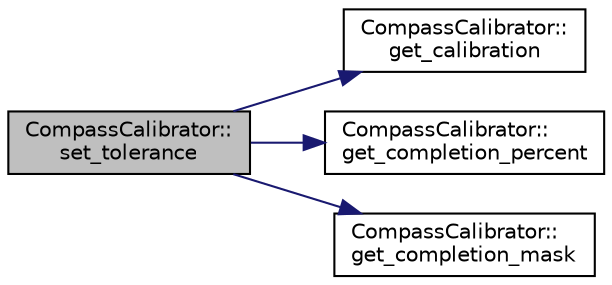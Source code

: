 digraph "CompassCalibrator::set_tolerance"
{
 // INTERACTIVE_SVG=YES
  edge [fontname="Helvetica",fontsize="10",labelfontname="Helvetica",labelfontsize="10"];
  node [fontname="Helvetica",fontsize="10",shape=record];
  rankdir="LR";
  Node1 [label="CompassCalibrator::\lset_tolerance",height=0.2,width=0.4,color="black", fillcolor="grey75", style="filled", fontcolor="black"];
  Node1 -> Node2 [color="midnightblue",fontsize="10",style="solid",fontname="Helvetica"];
  Node2 [label="CompassCalibrator::\lget_calibration",height=0.2,width=0.4,color="black", fillcolor="white", style="filled",URL="$classCompassCalibrator.html#ad826cd209a06ce20e569ec0a8cd1940a"];
  Node1 -> Node3 [color="midnightblue",fontsize="10",style="solid",fontname="Helvetica"];
  Node3 [label="CompassCalibrator::\lget_completion_percent",height=0.2,width=0.4,color="black", fillcolor="white", style="filled",URL="$classCompassCalibrator.html#a459e32216672229a3592e2e0fc4a1f1d"];
  Node1 -> Node4 [color="midnightblue",fontsize="10",style="solid",fontname="Helvetica"];
  Node4 [label="CompassCalibrator::\lget_completion_mask",height=0.2,width=0.4,color="black", fillcolor="white", style="filled",URL="$classCompassCalibrator.html#a8e697a946794232eaf9fbf75a5f1482b"];
}
